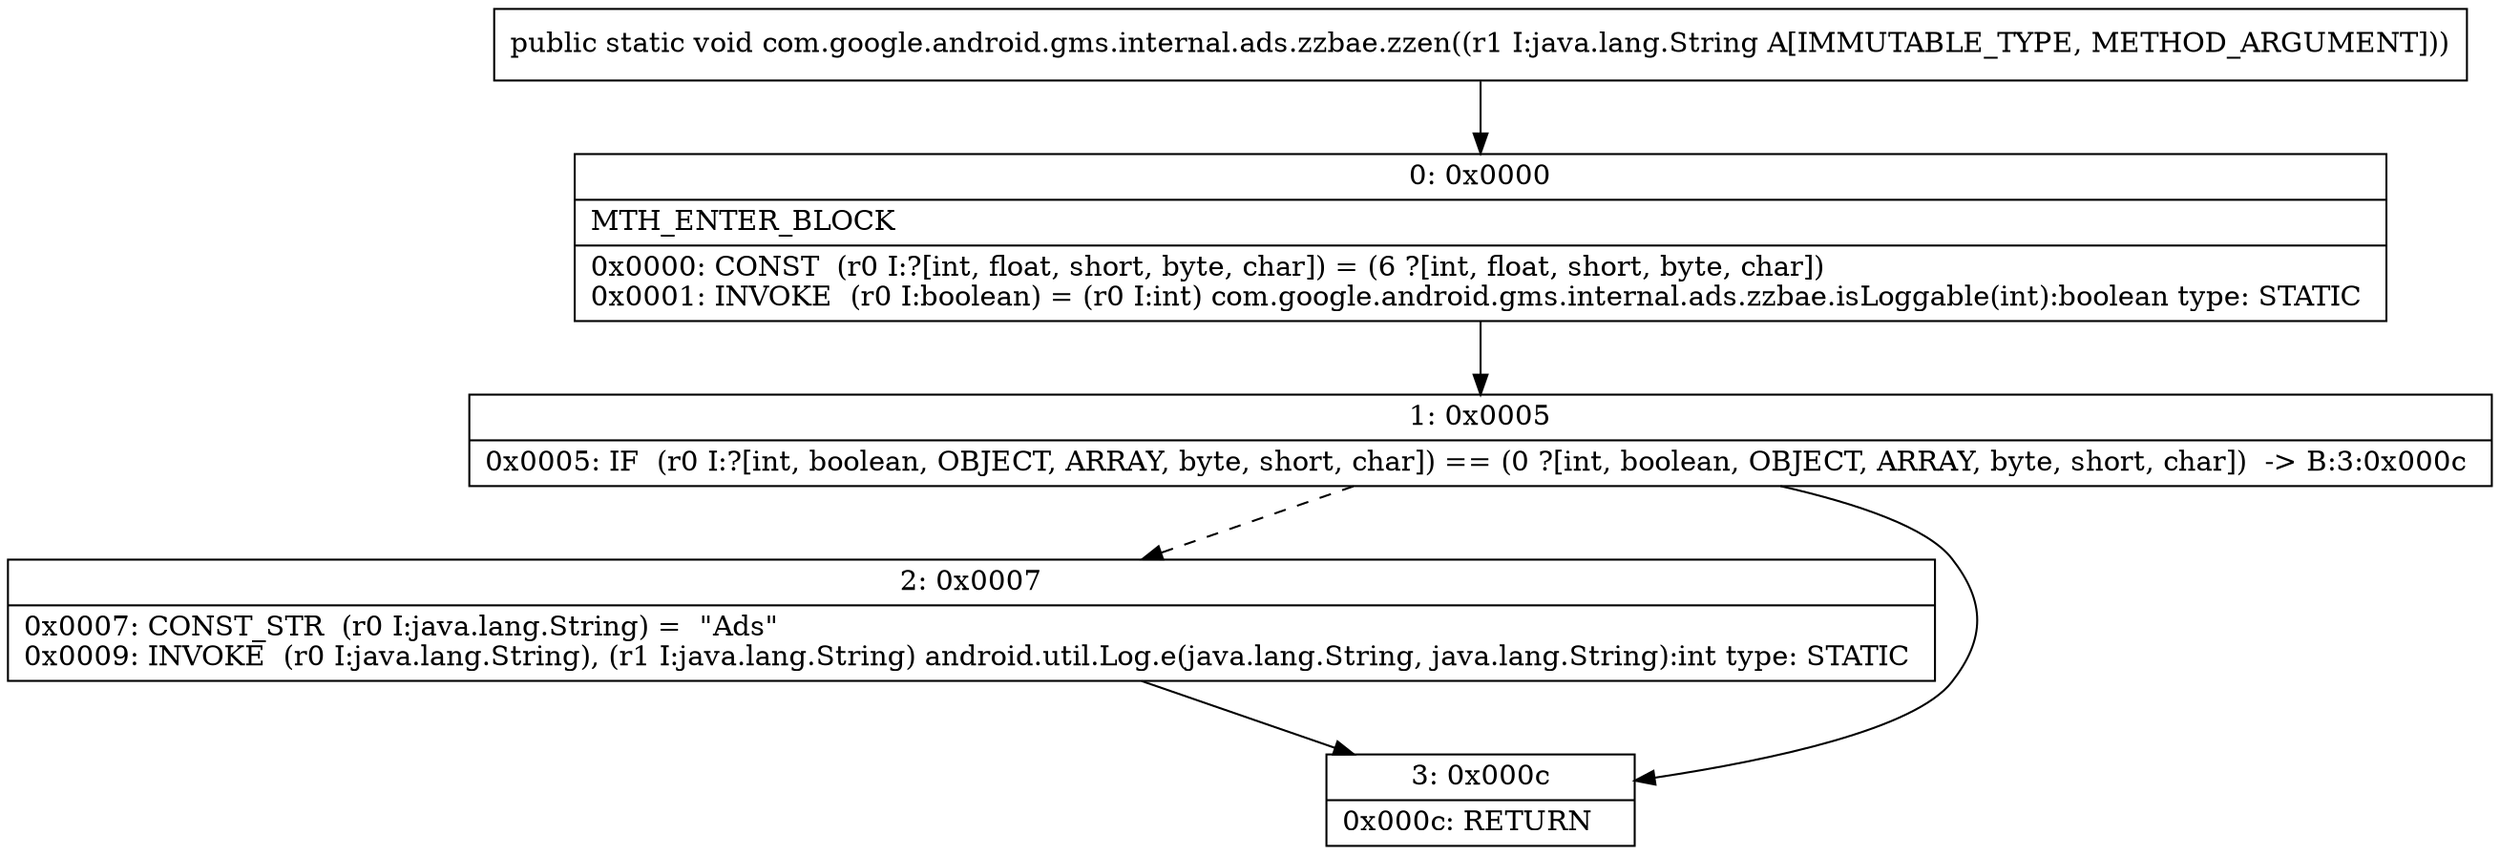 digraph "CFG forcom.google.android.gms.internal.ads.zzbae.zzen(Ljava\/lang\/String;)V" {
Node_0 [shape=record,label="{0\:\ 0x0000|MTH_ENTER_BLOCK\l|0x0000: CONST  (r0 I:?[int, float, short, byte, char]) = (6 ?[int, float, short, byte, char]) \l0x0001: INVOKE  (r0 I:boolean) = (r0 I:int) com.google.android.gms.internal.ads.zzbae.isLoggable(int):boolean type: STATIC \l}"];
Node_1 [shape=record,label="{1\:\ 0x0005|0x0005: IF  (r0 I:?[int, boolean, OBJECT, ARRAY, byte, short, char]) == (0 ?[int, boolean, OBJECT, ARRAY, byte, short, char])  \-\> B:3:0x000c \l}"];
Node_2 [shape=record,label="{2\:\ 0x0007|0x0007: CONST_STR  (r0 I:java.lang.String) =  \"Ads\" \l0x0009: INVOKE  (r0 I:java.lang.String), (r1 I:java.lang.String) android.util.Log.e(java.lang.String, java.lang.String):int type: STATIC \l}"];
Node_3 [shape=record,label="{3\:\ 0x000c|0x000c: RETURN   \l}"];
MethodNode[shape=record,label="{public static void com.google.android.gms.internal.ads.zzbae.zzen((r1 I:java.lang.String A[IMMUTABLE_TYPE, METHOD_ARGUMENT])) }"];
MethodNode -> Node_0;
Node_0 -> Node_1;
Node_1 -> Node_2[style=dashed];
Node_1 -> Node_3;
Node_2 -> Node_3;
}

